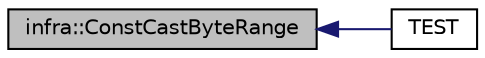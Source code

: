 digraph "infra::ConstCastByteRange"
{
 // INTERACTIVE_SVG=YES
  edge [fontname="Helvetica",fontsize="10",labelfontname="Helvetica",labelfontsize="10"];
  node [fontname="Helvetica",fontsize="10",shape=record];
  rankdir="LR";
  Node83 [label="infra::ConstCastByteRange",height=0.2,width=0.4,color="black", fillcolor="grey75", style="filled", fontcolor="black"];
  Node83 -> Node84 [dir="back",color="midnightblue",fontsize="10",style="solid",fontname="Helvetica"];
  Node84 [label="TEST",height=0.2,width=0.4,color="black", fillcolor="white", style="filled",URL="$d9/ddc/_test_memory_range_8cpp.html#a32193de0d2622302f69b6b7fad3e2b20"];
}

